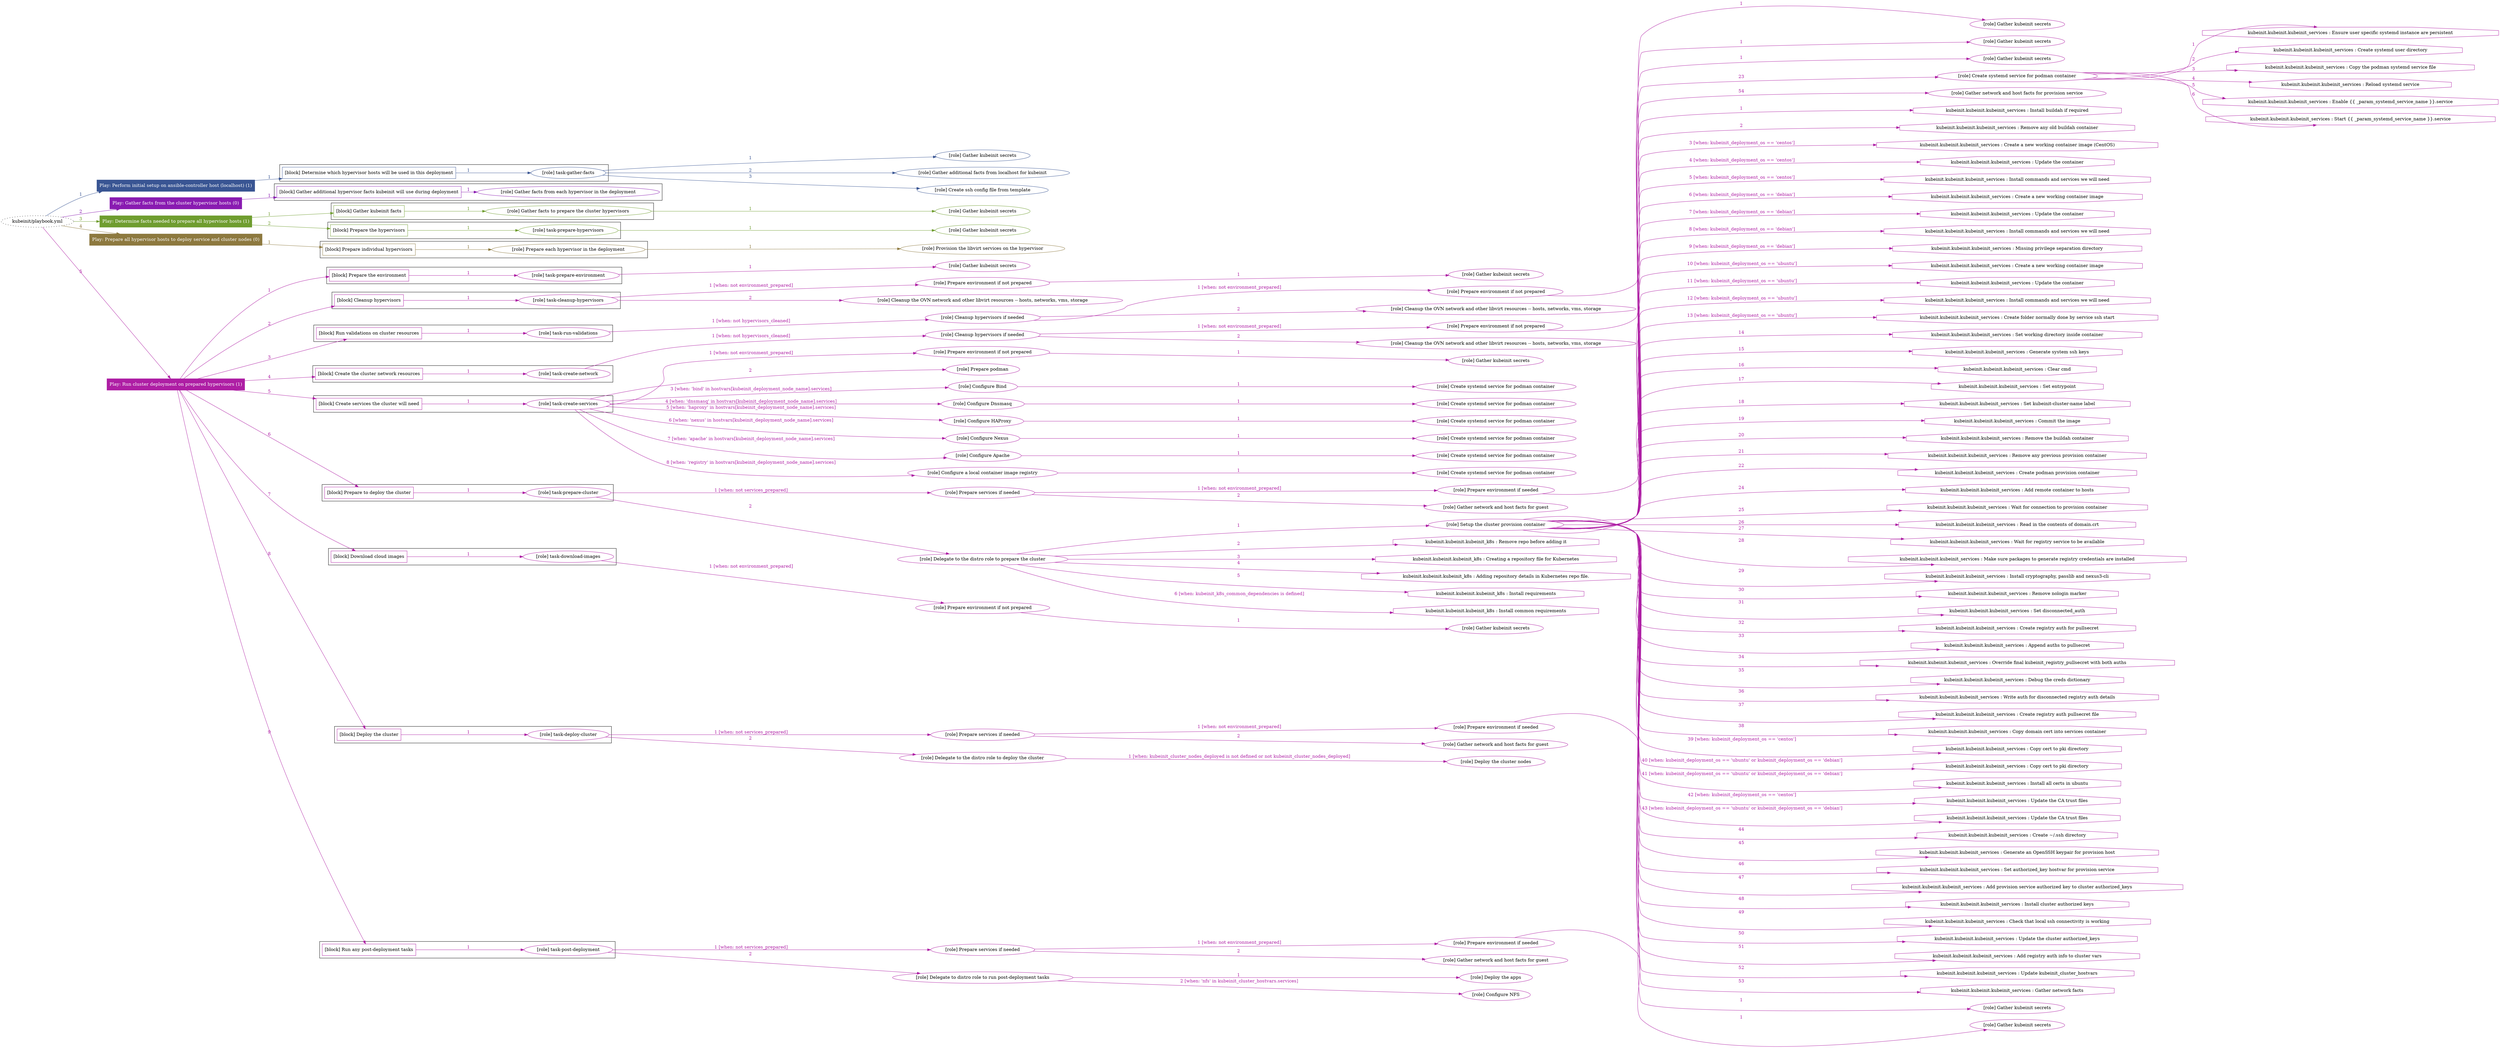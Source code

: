 digraph {
	graph [concentrate=true ordering=in rankdir=LR ratio=fill]
	edge [esep=5 sep=10]
	"kubeinit/playbook.yml" [URL="/home/runner/work/kubeinit/kubeinit/kubeinit/playbook.yml" id=playbook_dfd3b3b0 style=dotted]
	play_c5eba7cb [label="Play: Perform initial setup on ansible-controller host (localhost) (1)" URL="/home/runner/work/kubeinit/kubeinit/kubeinit/playbook.yml" color="#395593" fontcolor="#ffffff" id=play_c5eba7cb shape=box style=filled tooltip=localhost]
	"kubeinit/playbook.yml" -> play_c5eba7cb [label="1 " color="#395593" fontcolor="#395593" id=edge_c747b804 labeltooltip="1 " tooltip="1 "]
	subgraph "Gather kubeinit secrets" {
		role_55dfe1c2 [label="[role] Gather kubeinit secrets" URL="/home/runner/.ansible/collections/ansible_collections/kubeinit/kubeinit/roles/kubeinit_prepare/tasks/build_hypervisors_group.yml" color="#395593" id=role_55dfe1c2 tooltip="Gather kubeinit secrets"]
	}
	subgraph "Gather additional facts from localhost for kubeinit" {
		role_09820c05 [label="[role] Gather additional facts from localhost for kubeinit" URL="/home/runner/.ansible/collections/ansible_collections/kubeinit/kubeinit/roles/kubeinit_prepare/tasks/build_hypervisors_group.yml" color="#395593" id=role_09820c05 tooltip="Gather additional facts from localhost for kubeinit"]
	}
	subgraph "Create ssh config file from template" {
		role_78227e16 [label="[role] Create ssh config file from template" URL="/home/runner/.ansible/collections/ansible_collections/kubeinit/kubeinit/roles/kubeinit_prepare/tasks/build_hypervisors_group.yml" color="#395593" id=role_78227e16 tooltip="Create ssh config file from template"]
	}
	subgraph "task-gather-facts" {
		role_ab43c509 [label="[role] task-gather-facts" URL="/home/runner/work/kubeinit/kubeinit/kubeinit/playbook.yml" color="#395593" id=role_ab43c509 tooltip="task-gather-facts"]
		role_ab43c509 -> role_55dfe1c2 [label="1 " color="#395593" fontcolor="#395593" id=edge_2796554d labeltooltip="1 " tooltip="1 "]
		role_ab43c509 -> role_09820c05 [label="2 " color="#395593" fontcolor="#395593" id=edge_0ab9d446 labeltooltip="2 " tooltip="2 "]
		role_ab43c509 -> role_78227e16 [label="3 " color="#395593" fontcolor="#395593" id=edge_fe928155 labeltooltip="3 " tooltip="3 "]
	}
	subgraph "Play: Perform initial setup on ansible-controller host (localhost) (1)" {
		play_c5eba7cb -> block_668082fe [label=1 color="#395593" fontcolor="#395593" id=edge_64f29c2f labeltooltip=1 tooltip=1]
		subgraph cluster_block_668082fe {
			block_668082fe [label="[block] Determine which hypervisor hosts will be used in this deployment" URL="/home/runner/work/kubeinit/kubeinit/kubeinit/playbook.yml" color="#395593" id=block_668082fe labeltooltip="Determine which hypervisor hosts will be used in this deployment" shape=box tooltip="Determine which hypervisor hosts will be used in this deployment"]
			block_668082fe -> role_ab43c509 [label="1 " color="#395593" fontcolor="#395593" id=edge_a1a96e8c labeltooltip="1 " tooltip="1 "]
		}
	}
	play_47779aa5 [label="Play: Gather facts from the cluster hypervisor hosts (0)" URL="/home/runner/work/kubeinit/kubeinit/kubeinit/playbook.yml" color="#891bb1" fontcolor="#ffffff" id=play_47779aa5 shape=box style=filled tooltip="Play: Gather facts from the cluster hypervisor hosts (0)"]
	"kubeinit/playbook.yml" -> play_47779aa5 [label="2 " color="#891bb1" fontcolor="#891bb1" id=edge_cf7e9776 labeltooltip="2 " tooltip="2 "]
	subgraph "Gather facts from each hypervisor in the deployment" {
		role_bb22c3a1 [label="[role] Gather facts from each hypervisor in the deployment" URL="/home/runner/work/kubeinit/kubeinit/kubeinit/playbook.yml" color="#891bb1" id=role_bb22c3a1 tooltip="Gather facts from each hypervisor in the deployment"]
	}
	subgraph "Play: Gather facts from the cluster hypervisor hosts (0)" {
		play_47779aa5 -> block_3f233f76 [label=1 color="#891bb1" fontcolor="#891bb1" id=edge_e2090f63 labeltooltip=1 tooltip=1]
		subgraph cluster_block_3f233f76 {
			block_3f233f76 [label="[block] Gather additional hypervisor facts kubeinit will use during deployment" URL="/home/runner/work/kubeinit/kubeinit/kubeinit/playbook.yml" color="#891bb1" id=block_3f233f76 labeltooltip="Gather additional hypervisor facts kubeinit will use during deployment" shape=box tooltip="Gather additional hypervisor facts kubeinit will use during deployment"]
			block_3f233f76 -> role_bb22c3a1 [label="1 " color="#891bb1" fontcolor="#891bb1" id=edge_f12a33b3 labeltooltip="1 " tooltip="1 "]
		}
	}
	play_3228aba9 [label="Play: Determine facts needed to prepare all hypervisor hosts (1)" URL="/home/runner/work/kubeinit/kubeinit/kubeinit/playbook.yml" color="#6f9d2f" fontcolor="#ffffff" id=play_3228aba9 shape=box style=filled tooltip=localhost]
	"kubeinit/playbook.yml" -> play_3228aba9 [label="3 " color="#6f9d2f" fontcolor="#6f9d2f" id=edge_e49235b0 labeltooltip="3 " tooltip="3 "]
	subgraph "Gather kubeinit secrets" {
		role_3a70a3e5 [label="[role] Gather kubeinit secrets" URL="/home/runner/.ansible/collections/ansible_collections/kubeinit/kubeinit/roles/kubeinit_prepare/tasks/gather_kubeinit_facts.yml" color="#6f9d2f" id=role_3a70a3e5 tooltip="Gather kubeinit secrets"]
	}
	subgraph "Gather facts to prepare the cluster hypervisors" {
		role_2edab49d [label="[role] Gather facts to prepare the cluster hypervisors" URL="/home/runner/work/kubeinit/kubeinit/kubeinit/playbook.yml" color="#6f9d2f" id=role_2edab49d tooltip="Gather facts to prepare the cluster hypervisors"]
		role_2edab49d -> role_3a70a3e5 [label="1 " color="#6f9d2f" fontcolor="#6f9d2f" id=edge_c8c250be labeltooltip="1 " tooltip="1 "]
	}
	subgraph "Gather kubeinit secrets" {
		role_ddefa1a6 [label="[role] Gather kubeinit secrets" URL="/home/runner/.ansible/collections/ansible_collections/kubeinit/kubeinit/roles/kubeinit_prepare/tasks/gather_kubeinit_facts.yml" color="#6f9d2f" id=role_ddefa1a6 tooltip="Gather kubeinit secrets"]
	}
	subgraph "task-prepare-hypervisors" {
		role_6e589f48 [label="[role] task-prepare-hypervisors" URL="/home/runner/work/kubeinit/kubeinit/kubeinit/playbook.yml" color="#6f9d2f" id=role_6e589f48 tooltip="task-prepare-hypervisors"]
		role_6e589f48 -> role_ddefa1a6 [label="1 " color="#6f9d2f" fontcolor="#6f9d2f" id=edge_59fae376 labeltooltip="1 " tooltip="1 "]
	}
	subgraph "Play: Determine facts needed to prepare all hypervisor hosts (1)" {
		play_3228aba9 -> block_57c977ed [label=1 color="#6f9d2f" fontcolor="#6f9d2f" id=edge_0838bba7 labeltooltip=1 tooltip=1]
		subgraph cluster_block_57c977ed {
			block_57c977ed [label="[block] Gather kubeinit facts" URL="/home/runner/work/kubeinit/kubeinit/kubeinit/playbook.yml" color="#6f9d2f" id=block_57c977ed labeltooltip="Gather kubeinit facts" shape=box tooltip="Gather kubeinit facts"]
			block_57c977ed -> role_2edab49d [label="1 " color="#6f9d2f" fontcolor="#6f9d2f" id=edge_674e7a45 labeltooltip="1 " tooltip="1 "]
		}
		play_3228aba9 -> block_e974ee2c [label=2 color="#6f9d2f" fontcolor="#6f9d2f" id=edge_f0b4bbb1 labeltooltip=2 tooltip=2]
		subgraph cluster_block_e974ee2c {
			block_e974ee2c [label="[block] Prepare the hypervisors" URL="/home/runner/work/kubeinit/kubeinit/kubeinit/playbook.yml" color="#6f9d2f" id=block_e974ee2c labeltooltip="Prepare the hypervisors" shape=box tooltip="Prepare the hypervisors"]
			block_e974ee2c -> role_6e589f48 [label="1 " color="#6f9d2f" fontcolor="#6f9d2f" id=edge_b7db94e1 labeltooltip="1 " tooltip="1 "]
		}
	}
	play_2692067d [label="Play: Prepare all hypervisor hosts to deploy service and cluster nodes (0)" URL="/home/runner/work/kubeinit/kubeinit/kubeinit/playbook.yml" color="#8d793f" fontcolor="#ffffff" id=play_2692067d shape=box style=filled tooltip="Play: Prepare all hypervisor hosts to deploy service and cluster nodes (0)"]
	"kubeinit/playbook.yml" -> play_2692067d [label="4 " color="#8d793f" fontcolor="#8d793f" id=edge_cae3fcd6 labeltooltip="4 " tooltip="4 "]
	subgraph "Provision the libvirt services on the hypervisor" {
		role_62a60033 [label="[role] Provision the libvirt services on the hypervisor" URL="/home/runner/.ansible/collections/ansible_collections/kubeinit/kubeinit/roles/kubeinit_prepare/tasks/prepare_hypervisor.yml" color="#8d793f" id=role_62a60033 tooltip="Provision the libvirt services on the hypervisor"]
	}
	subgraph "Prepare each hypervisor in the deployment" {
		role_36938d0b [label="[role] Prepare each hypervisor in the deployment" URL="/home/runner/work/kubeinit/kubeinit/kubeinit/playbook.yml" color="#8d793f" id=role_36938d0b tooltip="Prepare each hypervisor in the deployment"]
		role_36938d0b -> role_62a60033 [label="1 " color="#8d793f" fontcolor="#8d793f" id=edge_35207698 labeltooltip="1 " tooltip="1 "]
	}
	subgraph "Play: Prepare all hypervisor hosts to deploy service and cluster nodes (0)" {
		play_2692067d -> block_b4fbf887 [label=1 color="#8d793f" fontcolor="#8d793f" id=edge_8227157a labeltooltip=1 tooltip=1]
		subgraph cluster_block_b4fbf887 {
			block_b4fbf887 [label="[block] Prepare individual hypervisors" URL="/home/runner/work/kubeinit/kubeinit/kubeinit/playbook.yml" color="#8d793f" id=block_b4fbf887 labeltooltip="Prepare individual hypervisors" shape=box tooltip="Prepare individual hypervisors"]
			block_b4fbf887 -> role_36938d0b [label="1 " color="#8d793f" fontcolor="#8d793f" id=edge_7bec0090 labeltooltip="1 " tooltip="1 "]
		}
	}
	play_aaec4af9 [label="Play: Run cluster deployment on prepared hypervisors (1)" URL="/home/runner/work/kubeinit/kubeinit/kubeinit/playbook.yml" color="#ae1ea4" fontcolor="#ffffff" id=play_aaec4af9 shape=box style=filled tooltip=localhost]
	"kubeinit/playbook.yml" -> play_aaec4af9 [label="5 " color="#ae1ea4" fontcolor="#ae1ea4" id=edge_30fc1b46 labeltooltip="5 " tooltip="5 "]
	subgraph "Gather kubeinit secrets" {
		role_7028e808 [label="[role] Gather kubeinit secrets" URL="/home/runner/.ansible/collections/ansible_collections/kubeinit/kubeinit/roles/kubeinit_prepare/tasks/gather_kubeinit_facts.yml" color="#ae1ea4" id=role_7028e808 tooltip="Gather kubeinit secrets"]
	}
	subgraph "task-prepare-environment" {
		role_8fde7100 [label="[role] task-prepare-environment" URL="/home/runner/work/kubeinit/kubeinit/kubeinit/playbook.yml" color="#ae1ea4" id=role_8fde7100 tooltip="task-prepare-environment"]
		role_8fde7100 -> role_7028e808 [label="1 " color="#ae1ea4" fontcolor="#ae1ea4" id=edge_2f08252e labeltooltip="1 " tooltip="1 "]
	}
	subgraph "Gather kubeinit secrets" {
		role_c083d85d [label="[role] Gather kubeinit secrets" URL="/home/runner/.ansible/collections/ansible_collections/kubeinit/kubeinit/roles/kubeinit_prepare/tasks/gather_kubeinit_facts.yml" color="#ae1ea4" id=role_c083d85d tooltip="Gather kubeinit secrets"]
	}
	subgraph "Prepare environment if not prepared" {
		role_30dc9501 [label="[role] Prepare environment if not prepared" URL="/home/runner/.ansible/collections/ansible_collections/kubeinit/kubeinit/roles/kubeinit_prepare/tasks/cleanup_hypervisors.yml" color="#ae1ea4" id=role_30dc9501 tooltip="Prepare environment if not prepared"]
		role_30dc9501 -> role_c083d85d [label="1 " color="#ae1ea4" fontcolor="#ae1ea4" id=edge_4ed2c3f8 labeltooltip="1 " tooltip="1 "]
	}
	subgraph "Cleanup the OVN network and other libvirt resources -- hosts, networks, vms, storage" {
		role_8bdcda72 [label="[role] Cleanup the OVN network and other libvirt resources -- hosts, networks, vms, storage" URL="/home/runner/.ansible/collections/ansible_collections/kubeinit/kubeinit/roles/kubeinit_prepare/tasks/cleanup_hypervisors.yml" color="#ae1ea4" id=role_8bdcda72 tooltip="Cleanup the OVN network and other libvirt resources -- hosts, networks, vms, storage"]
	}
	subgraph "task-cleanup-hypervisors" {
		role_68c25390 [label="[role] task-cleanup-hypervisors" URL="/home/runner/work/kubeinit/kubeinit/kubeinit/playbook.yml" color="#ae1ea4" id=role_68c25390 tooltip="task-cleanup-hypervisors"]
		role_68c25390 -> role_30dc9501 [label="1 [when: not environment_prepared]" color="#ae1ea4" fontcolor="#ae1ea4" id=edge_b3aa4031 labeltooltip="1 [when: not environment_prepared]" tooltip="1 [when: not environment_prepared]"]
		role_68c25390 -> role_8bdcda72 [label="2 " color="#ae1ea4" fontcolor="#ae1ea4" id=edge_978e6001 labeltooltip="2 " tooltip="2 "]
	}
	subgraph "Gather kubeinit secrets" {
		role_37109bac [label="[role] Gather kubeinit secrets" URL="/home/runner/.ansible/collections/ansible_collections/kubeinit/kubeinit/roles/kubeinit_prepare/tasks/gather_kubeinit_facts.yml" color="#ae1ea4" id=role_37109bac tooltip="Gather kubeinit secrets"]
	}
	subgraph "Prepare environment if not prepared" {
		role_b9802407 [label="[role] Prepare environment if not prepared" URL="/home/runner/.ansible/collections/ansible_collections/kubeinit/kubeinit/roles/kubeinit_prepare/tasks/cleanup_hypervisors.yml" color="#ae1ea4" id=role_b9802407 tooltip="Prepare environment if not prepared"]
		role_b9802407 -> role_37109bac [label="1 " color="#ae1ea4" fontcolor="#ae1ea4" id=edge_0885bd82 labeltooltip="1 " tooltip="1 "]
	}
	subgraph "Cleanup the OVN network and other libvirt resources -- hosts, networks, vms, storage" {
		role_23769407 [label="[role] Cleanup the OVN network and other libvirt resources -- hosts, networks, vms, storage" URL="/home/runner/.ansible/collections/ansible_collections/kubeinit/kubeinit/roles/kubeinit_prepare/tasks/cleanup_hypervisors.yml" color="#ae1ea4" id=role_23769407 tooltip="Cleanup the OVN network and other libvirt resources -- hosts, networks, vms, storage"]
	}
	subgraph "Cleanup hypervisors if needed" {
		role_518123a4 [label="[role] Cleanup hypervisors if needed" URL="/home/runner/.ansible/collections/ansible_collections/kubeinit/kubeinit/roles/kubeinit_validations/tasks/main.yml" color="#ae1ea4" id=role_518123a4 tooltip="Cleanup hypervisors if needed"]
		role_518123a4 -> role_b9802407 [label="1 [when: not environment_prepared]" color="#ae1ea4" fontcolor="#ae1ea4" id=edge_85644a0d labeltooltip="1 [when: not environment_prepared]" tooltip="1 [when: not environment_prepared]"]
		role_518123a4 -> role_23769407 [label="2 " color="#ae1ea4" fontcolor="#ae1ea4" id=edge_c9769023 labeltooltip="2 " tooltip="2 "]
	}
	subgraph "task-run-validations" {
		role_b3f420be [label="[role] task-run-validations" URL="/home/runner/work/kubeinit/kubeinit/kubeinit/playbook.yml" color="#ae1ea4" id=role_b3f420be tooltip="task-run-validations"]
		role_b3f420be -> role_518123a4 [label="1 [when: not hypervisors_cleaned]" color="#ae1ea4" fontcolor="#ae1ea4" id=edge_2bd2a9ab labeltooltip="1 [when: not hypervisors_cleaned]" tooltip="1 [when: not hypervisors_cleaned]"]
	}
	subgraph "Gather kubeinit secrets" {
		role_5bf44e0a [label="[role] Gather kubeinit secrets" URL="/home/runner/.ansible/collections/ansible_collections/kubeinit/kubeinit/roles/kubeinit_prepare/tasks/gather_kubeinit_facts.yml" color="#ae1ea4" id=role_5bf44e0a tooltip="Gather kubeinit secrets"]
	}
	subgraph "Prepare environment if not prepared" {
		role_8a9b80a4 [label="[role] Prepare environment if not prepared" URL="/home/runner/.ansible/collections/ansible_collections/kubeinit/kubeinit/roles/kubeinit_prepare/tasks/cleanup_hypervisors.yml" color="#ae1ea4" id=role_8a9b80a4 tooltip="Prepare environment if not prepared"]
		role_8a9b80a4 -> role_5bf44e0a [label="1 " color="#ae1ea4" fontcolor="#ae1ea4" id=edge_4b82f386 labeltooltip="1 " tooltip="1 "]
	}
	subgraph "Cleanup the OVN network and other libvirt resources -- hosts, networks, vms, storage" {
		role_d9d6dd36 [label="[role] Cleanup the OVN network and other libvirt resources -- hosts, networks, vms, storage" URL="/home/runner/.ansible/collections/ansible_collections/kubeinit/kubeinit/roles/kubeinit_prepare/tasks/cleanup_hypervisors.yml" color="#ae1ea4" id=role_d9d6dd36 tooltip="Cleanup the OVN network and other libvirt resources -- hosts, networks, vms, storage"]
	}
	subgraph "Cleanup hypervisors if needed" {
		role_8c9ce21a [label="[role] Cleanup hypervisors if needed" URL="/home/runner/.ansible/collections/ansible_collections/kubeinit/kubeinit/roles/kubeinit_libvirt/tasks/create_network.yml" color="#ae1ea4" id=role_8c9ce21a tooltip="Cleanup hypervisors if needed"]
		role_8c9ce21a -> role_8a9b80a4 [label="1 [when: not environment_prepared]" color="#ae1ea4" fontcolor="#ae1ea4" id=edge_aef59d0b labeltooltip="1 [when: not environment_prepared]" tooltip="1 [when: not environment_prepared]"]
		role_8c9ce21a -> role_d9d6dd36 [label="2 " color="#ae1ea4" fontcolor="#ae1ea4" id=edge_31133243 labeltooltip="2 " tooltip="2 "]
	}
	subgraph "task-create-network" {
		role_8984d891 [label="[role] task-create-network" URL="/home/runner/work/kubeinit/kubeinit/kubeinit/playbook.yml" color="#ae1ea4" id=role_8984d891 tooltip="task-create-network"]
		role_8984d891 -> role_8c9ce21a [label="1 [when: not hypervisors_cleaned]" color="#ae1ea4" fontcolor="#ae1ea4" id=edge_571b10d9 labeltooltip="1 [when: not hypervisors_cleaned]" tooltip="1 [when: not hypervisors_cleaned]"]
	}
	subgraph "Gather kubeinit secrets" {
		role_8669e7a9 [label="[role] Gather kubeinit secrets" URL="/home/runner/.ansible/collections/ansible_collections/kubeinit/kubeinit/roles/kubeinit_prepare/tasks/gather_kubeinit_facts.yml" color="#ae1ea4" id=role_8669e7a9 tooltip="Gather kubeinit secrets"]
	}
	subgraph "Prepare environment if not prepared" {
		role_1a983b2e [label="[role] Prepare environment if not prepared" URL="/home/runner/.ansible/collections/ansible_collections/kubeinit/kubeinit/roles/kubeinit_services/tasks/main.yml" color="#ae1ea4" id=role_1a983b2e tooltip="Prepare environment if not prepared"]
		role_1a983b2e -> role_8669e7a9 [label="1 " color="#ae1ea4" fontcolor="#ae1ea4" id=edge_69783f97 labeltooltip="1 " tooltip="1 "]
	}
	subgraph "Prepare podman" {
		role_419d0157 [label="[role] Prepare podman" URL="/home/runner/.ansible/collections/ansible_collections/kubeinit/kubeinit/roles/kubeinit_services/tasks/00_create_service_pod.yml" color="#ae1ea4" id=role_419d0157 tooltip="Prepare podman"]
	}
	subgraph "Create systemd service for podman container" {
		role_343343ce [label="[role] Create systemd service for podman container" URL="/home/runner/.ansible/collections/ansible_collections/kubeinit/kubeinit/roles/kubeinit_bind/tasks/main.yml" color="#ae1ea4" id=role_343343ce tooltip="Create systemd service for podman container"]
	}
	subgraph "Configure Bind" {
		role_bfe220b5 [label="[role] Configure Bind" URL="/home/runner/.ansible/collections/ansible_collections/kubeinit/kubeinit/roles/kubeinit_services/tasks/start_services_containers.yml" color="#ae1ea4" id=role_bfe220b5 tooltip="Configure Bind"]
		role_bfe220b5 -> role_343343ce [label="1 " color="#ae1ea4" fontcolor="#ae1ea4" id=edge_58fa7850 labeltooltip="1 " tooltip="1 "]
	}
	subgraph "Create systemd service for podman container" {
		role_d17fb512 [label="[role] Create systemd service for podman container" URL="/home/runner/.ansible/collections/ansible_collections/kubeinit/kubeinit/roles/kubeinit_dnsmasq/tasks/main.yml" color="#ae1ea4" id=role_d17fb512 tooltip="Create systemd service for podman container"]
	}
	subgraph "Configure Dnsmasq" {
		role_a9d166a2 [label="[role] Configure Dnsmasq" URL="/home/runner/.ansible/collections/ansible_collections/kubeinit/kubeinit/roles/kubeinit_services/tasks/start_services_containers.yml" color="#ae1ea4" id=role_a9d166a2 tooltip="Configure Dnsmasq"]
		role_a9d166a2 -> role_d17fb512 [label="1 " color="#ae1ea4" fontcolor="#ae1ea4" id=edge_fa4e182e labeltooltip="1 " tooltip="1 "]
	}
	subgraph "Create systemd service for podman container" {
		role_0fb24175 [label="[role] Create systemd service for podman container" URL="/home/runner/.ansible/collections/ansible_collections/kubeinit/kubeinit/roles/kubeinit_haproxy/tasks/main.yml" color="#ae1ea4" id=role_0fb24175 tooltip="Create systemd service for podman container"]
	}
	subgraph "Configure HAProxy" {
		role_e173c9e2 [label="[role] Configure HAProxy" URL="/home/runner/.ansible/collections/ansible_collections/kubeinit/kubeinit/roles/kubeinit_services/tasks/start_services_containers.yml" color="#ae1ea4" id=role_e173c9e2 tooltip="Configure HAProxy"]
		role_e173c9e2 -> role_0fb24175 [label="1 " color="#ae1ea4" fontcolor="#ae1ea4" id=edge_3767ae2e labeltooltip="1 " tooltip="1 "]
	}
	subgraph "Create systemd service for podman container" {
		role_e50d4634 [label="[role] Create systemd service for podman container" URL="/home/runner/.ansible/collections/ansible_collections/kubeinit/kubeinit/roles/kubeinit_nexus/tasks/main.yml" color="#ae1ea4" id=role_e50d4634 tooltip="Create systemd service for podman container"]
	}
	subgraph "Configure Nexus" {
		role_2a8bf90b [label="[role] Configure Nexus" URL="/home/runner/.ansible/collections/ansible_collections/kubeinit/kubeinit/roles/kubeinit_services/tasks/start_services_containers.yml" color="#ae1ea4" id=role_2a8bf90b tooltip="Configure Nexus"]
		role_2a8bf90b -> role_e50d4634 [label="1 " color="#ae1ea4" fontcolor="#ae1ea4" id=edge_ad0d12f8 labeltooltip="1 " tooltip="1 "]
	}
	subgraph "Create systemd service for podman container" {
		role_18dc07f1 [label="[role] Create systemd service for podman container" URL="/home/runner/.ansible/collections/ansible_collections/kubeinit/kubeinit/roles/kubeinit_apache/tasks/main.yml" color="#ae1ea4" id=role_18dc07f1 tooltip="Create systemd service for podman container"]
	}
	subgraph "Configure Apache" {
		role_19bed8d5 [label="[role] Configure Apache" URL="/home/runner/.ansible/collections/ansible_collections/kubeinit/kubeinit/roles/kubeinit_services/tasks/start_services_containers.yml" color="#ae1ea4" id=role_19bed8d5 tooltip="Configure Apache"]
		role_19bed8d5 -> role_18dc07f1 [label="1 " color="#ae1ea4" fontcolor="#ae1ea4" id=edge_80d03402 labeltooltip="1 " tooltip="1 "]
	}
	subgraph "Create systemd service for podman container" {
		role_3f0b00c9 [label="[role] Create systemd service for podman container" URL="/home/runner/.ansible/collections/ansible_collections/kubeinit/kubeinit/roles/kubeinit_registry/tasks/main.yml" color="#ae1ea4" id=role_3f0b00c9 tooltip="Create systemd service for podman container"]
	}
	subgraph "Configure a local container image registry" {
		role_b69db337 [label="[role] Configure a local container image registry" URL="/home/runner/.ansible/collections/ansible_collections/kubeinit/kubeinit/roles/kubeinit_services/tasks/start_services_containers.yml" color="#ae1ea4" id=role_b69db337 tooltip="Configure a local container image registry"]
		role_b69db337 -> role_3f0b00c9 [label="1 " color="#ae1ea4" fontcolor="#ae1ea4" id=edge_dc243d71 labeltooltip="1 " tooltip="1 "]
	}
	subgraph "task-create-services" {
		role_888c1a59 [label="[role] task-create-services" URL="/home/runner/work/kubeinit/kubeinit/kubeinit/playbook.yml" color="#ae1ea4" id=role_888c1a59 tooltip="task-create-services"]
		role_888c1a59 -> role_1a983b2e [label="1 [when: not environment_prepared]" color="#ae1ea4" fontcolor="#ae1ea4" id=edge_4f946dbb labeltooltip="1 [when: not environment_prepared]" tooltip="1 [when: not environment_prepared]"]
		role_888c1a59 -> role_419d0157 [label="2 " color="#ae1ea4" fontcolor="#ae1ea4" id=edge_d0b28b52 labeltooltip="2 " tooltip="2 "]
		role_888c1a59 -> role_bfe220b5 [label="3 [when: 'bind' in hostvars[kubeinit_deployment_node_name].services]" color="#ae1ea4" fontcolor="#ae1ea4" id=edge_47cc0b75 labeltooltip="3 [when: 'bind' in hostvars[kubeinit_deployment_node_name].services]" tooltip="3 [when: 'bind' in hostvars[kubeinit_deployment_node_name].services]"]
		role_888c1a59 -> role_a9d166a2 [label="4 [when: 'dnsmasq' in hostvars[kubeinit_deployment_node_name].services]" color="#ae1ea4" fontcolor="#ae1ea4" id=edge_ad582b09 labeltooltip="4 [when: 'dnsmasq' in hostvars[kubeinit_deployment_node_name].services]" tooltip="4 [when: 'dnsmasq' in hostvars[kubeinit_deployment_node_name].services]"]
		role_888c1a59 -> role_e173c9e2 [label="5 [when: 'haproxy' in hostvars[kubeinit_deployment_node_name].services]" color="#ae1ea4" fontcolor="#ae1ea4" id=edge_026088e6 labeltooltip="5 [when: 'haproxy' in hostvars[kubeinit_deployment_node_name].services]" tooltip="5 [when: 'haproxy' in hostvars[kubeinit_deployment_node_name].services]"]
		role_888c1a59 -> role_2a8bf90b [label="6 [when: 'nexus' in hostvars[kubeinit_deployment_node_name].services]" color="#ae1ea4" fontcolor="#ae1ea4" id=edge_7a4059f0 labeltooltip="6 [when: 'nexus' in hostvars[kubeinit_deployment_node_name].services]" tooltip="6 [when: 'nexus' in hostvars[kubeinit_deployment_node_name].services]"]
		role_888c1a59 -> role_19bed8d5 [label="7 [when: 'apache' in hostvars[kubeinit_deployment_node_name].services]" color="#ae1ea4" fontcolor="#ae1ea4" id=edge_7db94bc8 labeltooltip="7 [when: 'apache' in hostvars[kubeinit_deployment_node_name].services]" tooltip="7 [when: 'apache' in hostvars[kubeinit_deployment_node_name].services]"]
		role_888c1a59 -> role_b69db337 [label="8 [when: 'registry' in hostvars[kubeinit_deployment_node_name].services]" color="#ae1ea4" fontcolor="#ae1ea4" id=edge_8f0e96eb labeltooltip="8 [when: 'registry' in hostvars[kubeinit_deployment_node_name].services]" tooltip="8 [when: 'registry' in hostvars[kubeinit_deployment_node_name].services]"]
	}
	subgraph "Gather kubeinit secrets" {
		role_9f7b4379 [label="[role] Gather kubeinit secrets" URL="/home/runner/.ansible/collections/ansible_collections/kubeinit/kubeinit/roles/kubeinit_prepare/tasks/gather_kubeinit_facts.yml" color="#ae1ea4" id=role_9f7b4379 tooltip="Gather kubeinit secrets"]
	}
	subgraph "Prepare environment if needed" {
		role_b5796151 [label="[role] Prepare environment if needed" URL="/home/runner/.ansible/collections/ansible_collections/kubeinit/kubeinit/roles/kubeinit_services/tasks/prepare_services.yml" color="#ae1ea4" id=role_b5796151 tooltip="Prepare environment if needed"]
		role_b5796151 -> role_9f7b4379 [label="1 " color="#ae1ea4" fontcolor="#ae1ea4" id=edge_ac6acd0e labeltooltip="1 " tooltip="1 "]
	}
	subgraph "Gather network and host facts for guest" {
		role_2e76b2fc [label="[role] Gather network and host facts for guest" URL="/home/runner/.ansible/collections/ansible_collections/kubeinit/kubeinit/roles/kubeinit_services/tasks/prepare_services.yml" color="#ae1ea4" id=role_2e76b2fc tooltip="Gather network and host facts for guest"]
	}
	subgraph "Prepare services if needed" {
		role_1d0732eb [label="[role] Prepare services if needed" URL="/home/runner/.ansible/collections/ansible_collections/kubeinit/kubeinit/roles/kubeinit_prepare/tasks/prepare_cluster.yml" color="#ae1ea4" id=role_1d0732eb tooltip="Prepare services if needed"]
		role_1d0732eb -> role_b5796151 [label="1 [when: not environment_prepared]" color="#ae1ea4" fontcolor="#ae1ea4" id=edge_8407bb88 labeltooltip="1 [when: not environment_prepared]" tooltip="1 [when: not environment_prepared]"]
		role_1d0732eb -> role_2e76b2fc [label="2 " color="#ae1ea4" fontcolor="#ae1ea4" id=edge_fcf2fa31 labeltooltip="2 " tooltip="2 "]
	}
	subgraph "Create systemd service for podman container" {
		role_9b56cf2e [label="[role] Create systemd service for podman container" URL="/home/runner/.ansible/collections/ansible_collections/kubeinit/kubeinit/roles/kubeinit_services/tasks/create_provision_container.yml" color="#ae1ea4" id=role_9b56cf2e tooltip="Create systemd service for podman container"]
		task_5845b643 [label="kubeinit.kubeinit.kubeinit_services : Ensure user specific systemd instance are persistent" URL="/home/runner/.ansible/collections/ansible_collections/kubeinit/kubeinit/roles/kubeinit_services/tasks/create_managed_service.yml" color="#ae1ea4" id=task_5845b643 shape=octagon tooltip="kubeinit.kubeinit.kubeinit_services : Ensure user specific systemd instance are persistent"]
		role_9b56cf2e -> task_5845b643 [label="1 " color="#ae1ea4" fontcolor="#ae1ea4" id=edge_6dea44af labeltooltip="1 " tooltip="1 "]
		task_552a5422 [label="kubeinit.kubeinit.kubeinit_services : Create systemd user directory" URL="/home/runner/.ansible/collections/ansible_collections/kubeinit/kubeinit/roles/kubeinit_services/tasks/create_managed_service.yml" color="#ae1ea4" id=task_552a5422 shape=octagon tooltip="kubeinit.kubeinit.kubeinit_services : Create systemd user directory"]
		role_9b56cf2e -> task_552a5422 [label="2 " color="#ae1ea4" fontcolor="#ae1ea4" id=edge_663a7614 labeltooltip="2 " tooltip="2 "]
		task_9da09b39 [label="kubeinit.kubeinit.kubeinit_services : Copy the podman systemd service file" URL="/home/runner/.ansible/collections/ansible_collections/kubeinit/kubeinit/roles/kubeinit_services/tasks/create_managed_service.yml" color="#ae1ea4" id=task_9da09b39 shape=octagon tooltip="kubeinit.kubeinit.kubeinit_services : Copy the podman systemd service file"]
		role_9b56cf2e -> task_9da09b39 [label="3 " color="#ae1ea4" fontcolor="#ae1ea4" id=edge_235d9100 labeltooltip="3 " tooltip="3 "]
		task_4668ce07 [label="kubeinit.kubeinit.kubeinit_services : Reload systemd service" URL="/home/runner/.ansible/collections/ansible_collections/kubeinit/kubeinit/roles/kubeinit_services/tasks/create_managed_service.yml" color="#ae1ea4" id=task_4668ce07 shape=octagon tooltip="kubeinit.kubeinit.kubeinit_services : Reload systemd service"]
		role_9b56cf2e -> task_4668ce07 [label="4 " color="#ae1ea4" fontcolor="#ae1ea4" id=edge_dd197dd6 labeltooltip="4 " tooltip="4 "]
		task_e2207ab5 [label="kubeinit.kubeinit.kubeinit_services : Enable {{ _param_systemd_service_name }}.service" URL="/home/runner/.ansible/collections/ansible_collections/kubeinit/kubeinit/roles/kubeinit_services/tasks/create_managed_service.yml" color="#ae1ea4" id=task_e2207ab5 shape=octagon tooltip="kubeinit.kubeinit.kubeinit_services : Enable {{ _param_systemd_service_name }}.service"]
		role_9b56cf2e -> task_e2207ab5 [label="5 " color="#ae1ea4" fontcolor="#ae1ea4" id=edge_6e79af03 labeltooltip="5 " tooltip="5 "]
		task_ff9973d3 [label="kubeinit.kubeinit.kubeinit_services : Start {{ _param_systemd_service_name }}.service" URL="/home/runner/.ansible/collections/ansible_collections/kubeinit/kubeinit/roles/kubeinit_services/tasks/create_managed_service.yml" color="#ae1ea4" id=task_ff9973d3 shape=octagon tooltip="kubeinit.kubeinit.kubeinit_services : Start {{ _param_systemd_service_name }}.service"]
		role_9b56cf2e -> task_ff9973d3 [label="6 " color="#ae1ea4" fontcolor="#ae1ea4" id=edge_a7b934f8 labeltooltip="6 " tooltip="6 "]
	}
	subgraph "Gather network and host facts for provision service" {
		role_0bfa36cf [label="[role] Gather network and host facts for provision service" URL="/home/runner/.ansible/collections/ansible_collections/kubeinit/kubeinit/roles/kubeinit_services/tasks/create_provision_container.yml" color="#ae1ea4" id=role_0bfa36cf tooltip="Gather network and host facts for provision service"]
	}
	subgraph "Setup the cluster provision container" {
		role_184d4a39 [label="[role] Setup the cluster provision container" URL="/home/runner/.ansible/collections/ansible_collections/kubeinit/kubeinit/roles/kubeinit_k8s/tasks/prepare_cluster.yml" color="#ae1ea4" id=role_184d4a39 tooltip="Setup the cluster provision container"]
		task_173fae56 [label="kubeinit.kubeinit.kubeinit_services : Install buildah if required" URL="/home/runner/.ansible/collections/ansible_collections/kubeinit/kubeinit/roles/kubeinit_services/tasks/create_provision_container.yml" color="#ae1ea4" id=task_173fae56 shape=octagon tooltip="kubeinit.kubeinit.kubeinit_services : Install buildah if required"]
		role_184d4a39 -> task_173fae56 [label="1 " color="#ae1ea4" fontcolor="#ae1ea4" id=edge_c8d0cca3 labeltooltip="1 " tooltip="1 "]
		task_dc853aae [label="kubeinit.kubeinit.kubeinit_services : Remove any old buildah container" URL="/home/runner/.ansible/collections/ansible_collections/kubeinit/kubeinit/roles/kubeinit_services/tasks/create_provision_container.yml" color="#ae1ea4" id=task_dc853aae shape=octagon tooltip="kubeinit.kubeinit.kubeinit_services : Remove any old buildah container"]
		role_184d4a39 -> task_dc853aae [label="2 " color="#ae1ea4" fontcolor="#ae1ea4" id=edge_385cbc1f labeltooltip="2 " tooltip="2 "]
		task_462d140b [label="kubeinit.kubeinit.kubeinit_services : Create a new working container image (CentOS)" URL="/home/runner/.ansible/collections/ansible_collections/kubeinit/kubeinit/roles/kubeinit_services/tasks/create_provision_container.yml" color="#ae1ea4" id=task_462d140b shape=octagon tooltip="kubeinit.kubeinit.kubeinit_services : Create a new working container image (CentOS)"]
		role_184d4a39 -> task_462d140b [label="3 [when: kubeinit_deployment_os == 'centos']" color="#ae1ea4" fontcolor="#ae1ea4" id=edge_d41128e3 labeltooltip="3 [when: kubeinit_deployment_os == 'centos']" tooltip="3 [when: kubeinit_deployment_os == 'centos']"]
		task_224e5088 [label="kubeinit.kubeinit.kubeinit_services : Update the container" URL="/home/runner/.ansible/collections/ansible_collections/kubeinit/kubeinit/roles/kubeinit_services/tasks/create_provision_container.yml" color="#ae1ea4" id=task_224e5088 shape=octagon tooltip="kubeinit.kubeinit.kubeinit_services : Update the container"]
		role_184d4a39 -> task_224e5088 [label="4 [when: kubeinit_deployment_os == 'centos']" color="#ae1ea4" fontcolor="#ae1ea4" id=edge_a13fe532 labeltooltip="4 [when: kubeinit_deployment_os == 'centos']" tooltip="4 [when: kubeinit_deployment_os == 'centos']"]
		task_5cc4670d [label="kubeinit.kubeinit.kubeinit_services : Install commands and services we will need" URL="/home/runner/.ansible/collections/ansible_collections/kubeinit/kubeinit/roles/kubeinit_services/tasks/create_provision_container.yml" color="#ae1ea4" id=task_5cc4670d shape=octagon tooltip="kubeinit.kubeinit.kubeinit_services : Install commands and services we will need"]
		role_184d4a39 -> task_5cc4670d [label="5 [when: kubeinit_deployment_os == 'centos']" color="#ae1ea4" fontcolor="#ae1ea4" id=edge_0d5c43db labeltooltip="5 [when: kubeinit_deployment_os == 'centos']" tooltip="5 [when: kubeinit_deployment_os == 'centos']"]
		task_288a3be7 [label="kubeinit.kubeinit.kubeinit_services : Create a new working container image" URL="/home/runner/.ansible/collections/ansible_collections/kubeinit/kubeinit/roles/kubeinit_services/tasks/create_provision_container.yml" color="#ae1ea4" id=task_288a3be7 shape=octagon tooltip="kubeinit.kubeinit.kubeinit_services : Create a new working container image"]
		role_184d4a39 -> task_288a3be7 [label="6 [when: kubeinit_deployment_os == 'debian']" color="#ae1ea4" fontcolor="#ae1ea4" id=edge_b4fc0fe9 labeltooltip="6 [when: kubeinit_deployment_os == 'debian']" tooltip="6 [when: kubeinit_deployment_os == 'debian']"]
		task_384ecd93 [label="kubeinit.kubeinit.kubeinit_services : Update the container" URL="/home/runner/.ansible/collections/ansible_collections/kubeinit/kubeinit/roles/kubeinit_services/tasks/create_provision_container.yml" color="#ae1ea4" id=task_384ecd93 shape=octagon tooltip="kubeinit.kubeinit.kubeinit_services : Update the container"]
		role_184d4a39 -> task_384ecd93 [label="7 [when: kubeinit_deployment_os == 'debian']" color="#ae1ea4" fontcolor="#ae1ea4" id=edge_85fc57bd labeltooltip="7 [when: kubeinit_deployment_os == 'debian']" tooltip="7 [when: kubeinit_deployment_os == 'debian']"]
		task_6774d990 [label="kubeinit.kubeinit.kubeinit_services : Install commands and services we will need" URL="/home/runner/.ansible/collections/ansible_collections/kubeinit/kubeinit/roles/kubeinit_services/tasks/create_provision_container.yml" color="#ae1ea4" id=task_6774d990 shape=octagon tooltip="kubeinit.kubeinit.kubeinit_services : Install commands and services we will need"]
		role_184d4a39 -> task_6774d990 [label="8 [when: kubeinit_deployment_os == 'debian']" color="#ae1ea4" fontcolor="#ae1ea4" id=edge_b509ae95 labeltooltip="8 [when: kubeinit_deployment_os == 'debian']" tooltip="8 [when: kubeinit_deployment_os == 'debian']"]
		task_51bc678f [label="kubeinit.kubeinit.kubeinit_services : Missing privilege separation directory" URL="/home/runner/.ansible/collections/ansible_collections/kubeinit/kubeinit/roles/kubeinit_services/tasks/create_provision_container.yml" color="#ae1ea4" id=task_51bc678f shape=octagon tooltip="kubeinit.kubeinit.kubeinit_services : Missing privilege separation directory"]
		role_184d4a39 -> task_51bc678f [label="9 [when: kubeinit_deployment_os == 'debian']" color="#ae1ea4" fontcolor="#ae1ea4" id=edge_dd05a8dd labeltooltip="9 [when: kubeinit_deployment_os == 'debian']" tooltip="9 [when: kubeinit_deployment_os == 'debian']"]
		task_1d93085a [label="kubeinit.kubeinit.kubeinit_services : Create a new working container image" URL="/home/runner/.ansible/collections/ansible_collections/kubeinit/kubeinit/roles/kubeinit_services/tasks/create_provision_container.yml" color="#ae1ea4" id=task_1d93085a shape=octagon tooltip="kubeinit.kubeinit.kubeinit_services : Create a new working container image"]
		role_184d4a39 -> task_1d93085a [label="10 [when: kubeinit_deployment_os == 'ubuntu']" color="#ae1ea4" fontcolor="#ae1ea4" id=edge_4b3daf99 labeltooltip="10 [when: kubeinit_deployment_os == 'ubuntu']" tooltip="10 [when: kubeinit_deployment_os == 'ubuntu']"]
		task_dff38271 [label="kubeinit.kubeinit.kubeinit_services : Update the container" URL="/home/runner/.ansible/collections/ansible_collections/kubeinit/kubeinit/roles/kubeinit_services/tasks/create_provision_container.yml" color="#ae1ea4" id=task_dff38271 shape=octagon tooltip="kubeinit.kubeinit.kubeinit_services : Update the container"]
		role_184d4a39 -> task_dff38271 [label="11 [when: kubeinit_deployment_os == 'ubuntu']" color="#ae1ea4" fontcolor="#ae1ea4" id=edge_bd336c31 labeltooltip="11 [when: kubeinit_deployment_os == 'ubuntu']" tooltip="11 [when: kubeinit_deployment_os == 'ubuntu']"]
		task_89177019 [label="kubeinit.kubeinit.kubeinit_services : Install commands and services we will need" URL="/home/runner/.ansible/collections/ansible_collections/kubeinit/kubeinit/roles/kubeinit_services/tasks/create_provision_container.yml" color="#ae1ea4" id=task_89177019 shape=octagon tooltip="kubeinit.kubeinit.kubeinit_services : Install commands and services we will need"]
		role_184d4a39 -> task_89177019 [label="12 [when: kubeinit_deployment_os == 'ubuntu']" color="#ae1ea4" fontcolor="#ae1ea4" id=edge_d158fc19 labeltooltip="12 [when: kubeinit_deployment_os == 'ubuntu']" tooltip="12 [when: kubeinit_deployment_os == 'ubuntu']"]
		task_d9d30f75 [label="kubeinit.kubeinit.kubeinit_services : Create folder normally done by service ssh start" URL="/home/runner/.ansible/collections/ansible_collections/kubeinit/kubeinit/roles/kubeinit_services/tasks/create_provision_container.yml" color="#ae1ea4" id=task_d9d30f75 shape=octagon tooltip="kubeinit.kubeinit.kubeinit_services : Create folder normally done by service ssh start"]
		role_184d4a39 -> task_d9d30f75 [label="13 [when: kubeinit_deployment_os == 'ubuntu']" color="#ae1ea4" fontcolor="#ae1ea4" id=edge_f299b0f1 labeltooltip="13 [when: kubeinit_deployment_os == 'ubuntu']" tooltip="13 [when: kubeinit_deployment_os == 'ubuntu']"]
		task_d099089f [label="kubeinit.kubeinit.kubeinit_services : Set working directory inside container" URL="/home/runner/.ansible/collections/ansible_collections/kubeinit/kubeinit/roles/kubeinit_services/tasks/create_provision_container.yml" color="#ae1ea4" id=task_d099089f shape=octagon tooltip="kubeinit.kubeinit.kubeinit_services : Set working directory inside container"]
		role_184d4a39 -> task_d099089f [label="14 " color="#ae1ea4" fontcolor="#ae1ea4" id=edge_c8ab8d24 labeltooltip="14 " tooltip="14 "]
		task_4b577e08 [label="kubeinit.kubeinit.kubeinit_services : Generate system ssh keys" URL="/home/runner/.ansible/collections/ansible_collections/kubeinit/kubeinit/roles/kubeinit_services/tasks/create_provision_container.yml" color="#ae1ea4" id=task_4b577e08 shape=octagon tooltip="kubeinit.kubeinit.kubeinit_services : Generate system ssh keys"]
		role_184d4a39 -> task_4b577e08 [label="15 " color="#ae1ea4" fontcolor="#ae1ea4" id=edge_2877605a labeltooltip="15 " tooltip="15 "]
		task_1d4f3447 [label="kubeinit.kubeinit.kubeinit_services : Clear cmd" URL="/home/runner/.ansible/collections/ansible_collections/kubeinit/kubeinit/roles/kubeinit_services/tasks/create_provision_container.yml" color="#ae1ea4" id=task_1d4f3447 shape=octagon tooltip="kubeinit.kubeinit.kubeinit_services : Clear cmd"]
		role_184d4a39 -> task_1d4f3447 [label="16 " color="#ae1ea4" fontcolor="#ae1ea4" id=edge_9751360b labeltooltip="16 " tooltip="16 "]
		task_6e6329f1 [label="kubeinit.kubeinit.kubeinit_services : Set entrypoint" URL="/home/runner/.ansible/collections/ansible_collections/kubeinit/kubeinit/roles/kubeinit_services/tasks/create_provision_container.yml" color="#ae1ea4" id=task_6e6329f1 shape=octagon tooltip="kubeinit.kubeinit.kubeinit_services : Set entrypoint"]
		role_184d4a39 -> task_6e6329f1 [label="17 " color="#ae1ea4" fontcolor="#ae1ea4" id=edge_66bd83ec labeltooltip="17 " tooltip="17 "]
		task_939c70a5 [label="kubeinit.kubeinit.kubeinit_services : Set kubeinit-cluster-name label" URL="/home/runner/.ansible/collections/ansible_collections/kubeinit/kubeinit/roles/kubeinit_services/tasks/create_provision_container.yml" color="#ae1ea4" id=task_939c70a5 shape=octagon tooltip="kubeinit.kubeinit.kubeinit_services : Set kubeinit-cluster-name label"]
		role_184d4a39 -> task_939c70a5 [label="18 " color="#ae1ea4" fontcolor="#ae1ea4" id=edge_a2be3e8f labeltooltip="18 " tooltip="18 "]
		task_2277474c [label="kubeinit.kubeinit.kubeinit_services : Commit the image" URL="/home/runner/.ansible/collections/ansible_collections/kubeinit/kubeinit/roles/kubeinit_services/tasks/create_provision_container.yml" color="#ae1ea4" id=task_2277474c shape=octagon tooltip="kubeinit.kubeinit.kubeinit_services : Commit the image"]
		role_184d4a39 -> task_2277474c [label="19 " color="#ae1ea4" fontcolor="#ae1ea4" id=edge_1638d660 labeltooltip="19 " tooltip="19 "]
		task_540075ee [label="kubeinit.kubeinit.kubeinit_services : Remove the buildah container" URL="/home/runner/.ansible/collections/ansible_collections/kubeinit/kubeinit/roles/kubeinit_services/tasks/create_provision_container.yml" color="#ae1ea4" id=task_540075ee shape=octagon tooltip="kubeinit.kubeinit.kubeinit_services : Remove the buildah container"]
		role_184d4a39 -> task_540075ee [label="20 " color="#ae1ea4" fontcolor="#ae1ea4" id=edge_45611aaf labeltooltip="20 " tooltip="20 "]
		task_635825b8 [label="kubeinit.kubeinit.kubeinit_services : Remove any previous provision container" URL="/home/runner/.ansible/collections/ansible_collections/kubeinit/kubeinit/roles/kubeinit_services/tasks/create_provision_container.yml" color="#ae1ea4" id=task_635825b8 shape=octagon tooltip="kubeinit.kubeinit.kubeinit_services : Remove any previous provision container"]
		role_184d4a39 -> task_635825b8 [label="21 " color="#ae1ea4" fontcolor="#ae1ea4" id=edge_789b7f4c labeltooltip="21 " tooltip="21 "]
		task_1aea793d [label="kubeinit.kubeinit.kubeinit_services : Create podman provision container" URL="/home/runner/.ansible/collections/ansible_collections/kubeinit/kubeinit/roles/kubeinit_services/tasks/create_provision_container.yml" color="#ae1ea4" id=task_1aea793d shape=octagon tooltip="kubeinit.kubeinit.kubeinit_services : Create podman provision container"]
		role_184d4a39 -> task_1aea793d [label="22 " color="#ae1ea4" fontcolor="#ae1ea4" id=edge_2036d9a1 labeltooltip="22 " tooltip="22 "]
		role_184d4a39 -> role_9b56cf2e [label="23 " color="#ae1ea4" fontcolor="#ae1ea4" id=edge_348c5d41 labeltooltip="23 " tooltip="23 "]
		task_89469489 [label="kubeinit.kubeinit.kubeinit_services : Add remote container to hosts" URL="/home/runner/.ansible/collections/ansible_collections/kubeinit/kubeinit/roles/kubeinit_services/tasks/create_provision_container.yml" color="#ae1ea4" id=task_89469489 shape=octagon tooltip="kubeinit.kubeinit.kubeinit_services : Add remote container to hosts"]
		role_184d4a39 -> task_89469489 [label="24 " color="#ae1ea4" fontcolor="#ae1ea4" id=edge_bd06f131 labeltooltip="24 " tooltip="24 "]
		task_84e3121c [label="kubeinit.kubeinit.kubeinit_services : Wait for connection to provision container" URL="/home/runner/.ansible/collections/ansible_collections/kubeinit/kubeinit/roles/kubeinit_services/tasks/create_provision_container.yml" color="#ae1ea4" id=task_84e3121c shape=octagon tooltip="kubeinit.kubeinit.kubeinit_services : Wait for connection to provision container"]
		role_184d4a39 -> task_84e3121c [label="25 " color="#ae1ea4" fontcolor="#ae1ea4" id=edge_b4503987 labeltooltip="25 " tooltip="25 "]
		task_487a8d82 [label="kubeinit.kubeinit.kubeinit_services : Read in the contents of domain.crt" URL="/home/runner/.ansible/collections/ansible_collections/kubeinit/kubeinit/roles/kubeinit_services/tasks/create_provision_container.yml" color="#ae1ea4" id=task_487a8d82 shape=octagon tooltip="kubeinit.kubeinit.kubeinit_services : Read in the contents of domain.crt"]
		role_184d4a39 -> task_487a8d82 [label="26 " color="#ae1ea4" fontcolor="#ae1ea4" id=edge_11341d27 labeltooltip="26 " tooltip="26 "]
		task_3ce9a0df [label="kubeinit.kubeinit.kubeinit_services : Wait for registry service to be available" URL="/home/runner/.ansible/collections/ansible_collections/kubeinit/kubeinit/roles/kubeinit_services/tasks/create_provision_container.yml" color="#ae1ea4" id=task_3ce9a0df shape=octagon tooltip="kubeinit.kubeinit.kubeinit_services : Wait for registry service to be available"]
		role_184d4a39 -> task_3ce9a0df [label="27 " color="#ae1ea4" fontcolor="#ae1ea4" id=edge_66016cfe labeltooltip="27 " tooltip="27 "]
		task_7484e24f [label="kubeinit.kubeinit.kubeinit_services : Make sure packages to generate registry credentials are installed" URL="/home/runner/.ansible/collections/ansible_collections/kubeinit/kubeinit/roles/kubeinit_services/tasks/create_provision_container.yml" color="#ae1ea4" id=task_7484e24f shape=octagon tooltip="kubeinit.kubeinit.kubeinit_services : Make sure packages to generate registry credentials are installed"]
		role_184d4a39 -> task_7484e24f [label="28 " color="#ae1ea4" fontcolor="#ae1ea4" id=edge_5e16a5be labeltooltip="28 " tooltip="28 "]
		task_ca41459d [label="kubeinit.kubeinit.kubeinit_services : Install cryptography, passlib and nexus3-cli" URL="/home/runner/.ansible/collections/ansible_collections/kubeinit/kubeinit/roles/kubeinit_services/tasks/create_provision_container.yml" color="#ae1ea4" id=task_ca41459d shape=octagon tooltip="kubeinit.kubeinit.kubeinit_services : Install cryptography, passlib and nexus3-cli"]
		role_184d4a39 -> task_ca41459d [label="29 " color="#ae1ea4" fontcolor="#ae1ea4" id=edge_1262c3b0 labeltooltip="29 " tooltip="29 "]
		task_1b792115 [label="kubeinit.kubeinit.kubeinit_services : Remove nologin marker" URL="/home/runner/.ansible/collections/ansible_collections/kubeinit/kubeinit/roles/kubeinit_services/tasks/create_provision_container.yml" color="#ae1ea4" id=task_1b792115 shape=octagon tooltip="kubeinit.kubeinit.kubeinit_services : Remove nologin marker"]
		role_184d4a39 -> task_1b792115 [label="30 " color="#ae1ea4" fontcolor="#ae1ea4" id=edge_9a84ffbb labeltooltip="30 " tooltip="30 "]
		task_fa8a57b1 [label="kubeinit.kubeinit.kubeinit_services : Set disconnected_auth" URL="/home/runner/.ansible/collections/ansible_collections/kubeinit/kubeinit/roles/kubeinit_services/tasks/create_provision_container.yml" color="#ae1ea4" id=task_fa8a57b1 shape=octagon tooltip="kubeinit.kubeinit.kubeinit_services : Set disconnected_auth"]
		role_184d4a39 -> task_fa8a57b1 [label="31 " color="#ae1ea4" fontcolor="#ae1ea4" id=edge_e16774ad labeltooltip="31 " tooltip="31 "]
		task_5e0b2852 [label="kubeinit.kubeinit.kubeinit_services : Create registry auth for pullsecret" URL="/home/runner/.ansible/collections/ansible_collections/kubeinit/kubeinit/roles/kubeinit_services/tasks/create_provision_container.yml" color="#ae1ea4" id=task_5e0b2852 shape=octagon tooltip="kubeinit.kubeinit.kubeinit_services : Create registry auth for pullsecret"]
		role_184d4a39 -> task_5e0b2852 [label="32 " color="#ae1ea4" fontcolor="#ae1ea4" id=edge_4c120d2a labeltooltip="32 " tooltip="32 "]
		task_d2cef0c3 [label="kubeinit.kubeinit.kubeinit_services : Append auths to pullsecret" URL="/home/runner/.ansible/collections/ansible_collections/kubeinit/kubeinit/roles/kubeinit_services/tasks/create_provision_container.yml" color="#ae1ea4" id=task_d2cef0c3 shape=octagon tooltip="kubeinit.kubeinit.kubeinit_services : Append auths to pullsecret"]
		role_184d4a39 -> task_d2cef0c3 [label="33 " color="#ae1ea4" fontcolor="#ae1ea4" id=edge_6bb17453 labeltooltip="33 " tooltip="33 "]
		task_c4c7bb2c [label="kubeinit.kubeinit.kubeinit_services : Override final kubeinit_registry_pullsecret with both auths" URL="/home/runner/.ansible/collections/ansible_collections/kubeinit/kubeinit/roles/kubeinit_services/tasks/create_provision_container.yml" color="#ae1ea4" id=task_c4c7bb2c shape=octagon tooltip="kubeinit.kubeinit.kubeinit_services : Override final kubeinit_registry_pullsecret with both auths"]
		role_184d4a39 -> task_c4c7bb2c [label="34 " color="#ae1ea4" fontcolor="#ae1ea4" id=edge_c2c60592 labeltooltip="34 " tooltip="34 "]
		task_4f87ae14 [label="kubeinit.kubeinit.kubeinit_services : Debug the creds dictionary" URL="/home/runner/.ansible/collections/ansible_collections/kubeinit/kubeinit/roles/kubeinit_services/tasks/create_provision_container.yml" color="#ae1ea4" id=task_4f87ae14 shape=octagon tooltip="kubeinit.kubeinit.kubeinit_services : Debug the creds dictionary"]
		role_184d4a39 -> task_4f87ae14 [label="35 " color="#ae1ea4" fontcolor="#ae1ea4" id=edge_a42b4a11 labeltooltip="35 " tooltip="35 "]
		task_5a62c7b0 [label="kubeinit.kubeinit.kubeinit_services : Write auth for disconnected registry auth details" URL="/home/runner/.ansible/collections/ansible_collections/kubeinit/kubeinit/roles/kubeinit_services/tasks/create_provision_container.yml" color="#ae1ea4" id=task_5a62c7b0 shape=octagon tooltip="kubeinit.kubeinit.kubeinit_services : Write auth for disconnected registry auth details"]
		role_184d4a39 -> task_5a62c7b0 [label="36 " color="#ae1ea4" fontcolor="#ae1ea4" id=edge_5c451906 labeltooltip="36 " tooltip="36 "]
		task_8c63f489 [label="kubeinit.kubeinit.kubeinit_services : Create registry auth pullsecret file" URL="/home/runner/.ansible/collections/ansible_collections/kubeinit/kubeinit/roles/kubeinit_services/tasks/create_provision_container.yml" color="#ae1ea4" id=task_8c63f489 shape=octagon tooltip="kubeinit.kubeinit.kubeinit_services : Create registry auth pullsecret file"]
		role_184d4a39 -> task_8c63f489 [label="37 " color="#ae1ea4" fontcolor="#ae1ea4" id=edge_dca70794 labeltooltip="37 " tooltip="37 "]
		task_4bc9a09c [label="kubeinit.kubeinit.kubeinit_services : Copy domain cert into services container" URL="/home/runner/.ansible/collections/ansible_collections/kubeinit/kubeinit/roles/kubeinit_services/tasks/create_provision_container.yml" color="#ae1ea4" id=task_4bc9a09c shape=octagon tooltip="kubeinit.kubeinit.kubeinit_services : Copy domain cert into services container"]
		role_184d4a39 -> task_4bc9a09c [label="38 " color="#ae1ea4" fontcolor="#ae1ea4" id=edge_1ea2ab65 labeltooltip="38 " tooltip="38 "]
		task_ed26811b [label="kubeinit.kubeinit.kubeinit_services : Copy cert to pki directory" URL="/home/runner/.ansible/collections/ansible_collections/kubeinit/kubeinit/roles/kubeinit_services/tasks/create_provision_container.yml" color="#ae1ea4" id=task_ed26811b shape=octagon tooltip="kubeinit.kubeinit.kubeinit_services : Copy cert to pki directory"]
		role_184d4a39 -> task_ed26811b [label="39 [when: kubeinit_deployment_os == 'centos']" color="#ae1ea4" fontcolor="#ae1ea4" id=edge_d0db9a1e labeltooltip="39 [when: kubeinit_deployment_os == 'centos']" tooltip="39 [when: kubeinit_deployment_os == 'centos']"]
		task_86141636 [label="kubeinit.kubeinit.kubeinit_services : Copy cert to pki directory" URL="/home/runner/.ansible/collections/ansible_collections/kubeinit/kubeinit/roles/kubeinit_services/tasks/create_provision_container.yml" color="#ae1ea4" id=task_86141636 shape=octagon tooltip="kubeinit.kubeinit.kubeinit_services : Copy cert to pki directory"]
		role_184d4a39 -> task_86141636 [label="40 [when: kubeinit_deployment_os == 'ubuntu' or kubeinit_deployment_os == 'debian']" color="#ae1ea4" fontcolor="#ae1ea4" id=edge_1e8eb3e1 labeltooltip="40 [when: kubeinit_deployment_os == 'ubuntu' or kubeinit_deployment_os == 'debian']" tooltip="40 [when: kubeinit_deployment_os == 'ubuntu' or kubeinit_deployment_os == 'debian']"]
		task_10e5336f [label="kubeinit.kubeinit.kubeinit_services : Install all certs in ubuntu" URL="/home/runner/.ansible/collections/ansible_collections/kubeinit/kubeinit/roles/kubeinit_services/tasks/create_provision_container.yml" color="#ae1ea4" id=task_10e5336f shape=octagon tooltip="kubeinit.kubeinit.kubeinit_services : Install all certs in ubuntu"]
		role_184d4a39 -> task_10e5336f [label="41 [when: kubeinit_deployment_os == 'ubuntu' or kubeinit_deployment_os == 'debian']" color="#ae1ea4" fontcolor="#ae1ea4" id=edge_3f3f9310 labeltooltip="41 [when: kubeinit_deployment_os == 'ubuntu' or kubeinit_deployment_os == 'debian']" tooltip="41 [when: kubeinit_deployment_os == 'ubuntu' or kubeinit_deployment_os == 'debian']"]
		task_8adf1447 [label="kubeinit.kubeinit.kubeinit_services : Update the CA trust files" URL="/home/runner/.ansible/collections/ansible_collections/kubeinit/kubeinit/roles/kubeinit_services/tasks/create_provision_container.yml" color="#ae1ea4" id=task_8adf1447 shape=octagon tooltip="kubeinit.kubeinit.kubeinit_services : Update the CA trust files"]
		role_184d4a39 -> task_8adf1447 [label="42 [when: kubeinit_deployment_os == 'centos']" color="#ae1ea4" fontcolor="#ae1ea4" id=edge_23adceda labeltooltip="42 [when: kubeinit_deployment_os == 'centos']" tooltip="42 [when: kubeinit_deployment_os == 'centos']"]
		task_fcbc0eb7 [label="kubeinit.kubeinit.kubeinit_services : Update the CA trust files" URL="/home/runner/.ansible/collections/ansible_collections/kubeinit/kubeinit/roles/kubeinit_services/tasks/create_provision_container.yml" color="#ae1ea4" id=task_fcbc0eb7 shape=octagon tooltip="kubeinit.kubeinit.kubeinit_services : Update the CA trust files"]
		role_184d4a39 -> task_fcbc0eb7 [label="43 [when: kubeinit_deployment_os == 'ubuntu' or kubeinit_deployment_os == 'debian']" color="#ae1ea4" fontcolor="#ae1ea4" id=edge_093df838 labeltooltip="43 [when: kubeinit_deployment_os == 'ubuntu' or kubeinit_deployment_os == 'debian']" tooltip="43 [when: kubeinit_deployment_os == 'ubuntu' or kubeinit_deployment_os == 'debian']"]
		task_9a49b7f7 [label="kubeinit.kubeinit.kubeinit_services : Create ~/.ssh directory" URL="/home/runner/.ansible/collections/ansible_collections/kubeinit/kubeinit/roles/kubeinit_services/tasks/create_provision_container.yml" color="#ae1ea4" id=task_9a49b7f7 shape=octagon tooltip="kubeinit.kubeinit.kubeinit_services : Create ~/.ssh directory"]
		role_184d4a39 -> task_9a49b7f7 [label="44 " color="#ae1ea4" fontcolor="#ae1ea4" id=edge_be5bf297 labeltooltip="44 " tooltip="44 "]
		task_b0d01a8a [label="kubeinit.kubeinit.kubeinit_services : Generate an OpenSSH keypair for provision host" URL="/home/runner/.ansible/collections/ansible_collections/kubeinit/kubeinit/roles/kubeinit_services/tasks/create_provision_container.yml" color="#ae1ea4" id=task_b0d01a8a shape=octagon tooltip="kubeinit.kubeinit.kubeinit_services : Generate an OpenSSH keypair for provision host"]
		role_184d4a39 -> task_b0d01a8a [label="45 " color="#ae1ea4" fontcolor="#ae1ea4" id=edge_1deb466e labeltooltip="45 " tooltip="45 "]
		task_96b9281f [label="kubeinit.kubeinit.kubeinit_services : Set authorized_key hostvar for provision service" URL="/home/runner/.ansible/collections/ansible_collections/kubeinit/kubeinit/roles/kubeinit_services/tasks/create_provision_container.yml" color="#ae1ea4" id=task_96b9281f shape=octagon tooltip="kubeinit.kubeinit.kubeinit_services : Set authorized_key hostvar for provision service"]
		role_184d4a39 -> task_96b9281f [label="46 " color="#ae1ea4" fontcolor="#ae1ea4" id=edge_b66a0ef6 labeltooltip="46 " tooltip="46 "]
		task_82456cbe [label="kubeinit.kubeinit.kubeinit_services : Add provision service authorized key to cluster authorized_keys" URL="/home/runner/.ansible/collections/ansible_collections/kubeinit/kubeinit/roles/kubeinit_services/tasks/create_provision_container.yml" color="#ae1ea4" id=task_82456cbe shape=octagon tooltip="kubeinit.kubeinit.kubeinit_services : Add provision service authorized key to cluster authorized_keys"]
		role_184d4a39 -> task_82456cbe [label="47 " color="#ae1ea4" fontcolor="#ae1ea4" id=edge_5f446840 labeltooltip="47 " tooltip="47 "]
		task_14c38e4e [label="kubeinit.kubeinit.kubeinit_services : Install cluster authorized keys" URL="/home/runner/.ansible/collections/ansible_collections/kubeinit/kubeinit/roles/kubeinit_services/tasks/create_provision_container.yml" color="#ae1ea4" id=task_14c38e4e shape=octagon tooltip="kubeinit.kubeinit.kubeinit_services : Install cluster authorized keys"]
		role_184d4a39 -> task_14c38e4e [label="48 " color="#ae1ea4" fontcolor="#ae1ea4" id=edge_b7b35e7b labeltooltip="48 " tooltip="48 "]
		task_6c0928db [label="kubeinit.kubeinit.kubeinit_services : Check that local ssh connectivity is working" URL="/home/runner/.ansible/collections/ansible_collections/kubeinit/kubeinit/roles/kubeinit_services/tasks/create_provision_container.yml" color="#ae1ea4" id=task_6c0928db shape=octagon tooltip="kubeinit.kubeinit.kubeinit_services : Check that local ssh connectivity is working"]
		role_184d4a39 -> task_6c0928db [label="49 " color="#ae1ea4" fontcolor="#ae1ea4" id=edge_350eff30 labeltooltip="49 " tooltip="49 "]
		task_2750a1aa [label="kubeinit.kubeinit.kubeinit_services : Update the cluster authorized_keys" URL="/home/runner/.ansible/collections/ansible_collections/kubeinit/kubeinit/roles/kubeinit_services/tasks/create_provision_container.yml" color="#ae1ea4" id=task_2750a1aa shape=octagon tooltip="kubeinit.kubeinit.kubeinit_services : Update the cluster authorized_keys"]
		role_184d4a39 -> task_2750a1aa [label="50 " color="#ae1ea4" fontcolor="#ae1ea4" id=edge_6b967388 labeltooltip="50 " tooltip="50 "]
		task_80ac9209 [label="kubeinit.kubeinit.kubeinit_services : Add registry auth info to cluster vars" URL="/home/runner/.ansible/collections/ansible_collections/kubeinit/kubeinit/roles/kubeinit_services/tasks/create_provision_container.yml" color="#ae1ea4" id=task_80ac9209 shape=octagon tooltip="kubeinit.kubeinit.kubeinit_services : Add registry auth info to cluster vars"]
		role_184d4a39 -> task_80ac9209 [label="51 " color="#ae1ea4" fontcolor="#ae1ea4" id=edge_a1e98f2f labeltooltip="51 " tooltip="51 "]
		task_1f673a9f [label="kubeinit.kubeinit.kubeinit_services : Update kubeinit_cluster_hostvars" URL="/home/runner/.ansible/collections/ansible_collections/kubeinit/kubeinit/roles/kubeinit_services/tasks/create_provision_container.yml" color="#ae1ea4" id=task_1f673a9f shape=octagon tooltip="kubeinit.kubeinit.kubeinit_services : Update kubeinit_cluster_hostvars"]
		role_184d4a39 -> task_1f673a9f [label="52 " color="#ae1ea4" fontcolor="#ae1ea4" id=edge_4748ed41 labeltooltip="52 " tooltip="52 "]
		task_0c540445 [label="kubeinit.kubeinit.kubeinit_services : Gather network facts" URL="/home/runner/.ansible/collections/ansible_collections/kubeinit/kubeinit/roles/kubeinit_services/tasks/create_provision_container.yml" color="#ae1ea4" id=task_0c540445 shape=octagon tooltip="kubeinit.kubeinit.kubeinit_services : Gather network facts"]
		role_184d4a39 -> task_0c540445 [label="53 " color="#ae1ea4" fontcolor="#ae1ea4" id=edge_fe019f54 labeltooltip="53 " tooltip="53 "]
		role_184d4a39 -> role_0bfa36cf [label="54 " color="#ae1ea4" fontcolor="#ae1ea4" id=edge_46efb08d labeltooltip="54 " tooltip="54 "]
	}
	subgraph "Delegate to the distro role to prepare the cluster" {
		role_66b9de4e [label="[role] Delegate to the distro role to prepare the cluster" URL="/home/runner/.ansible/collections/ansible_collections/kubeinit/kubeinit/roles/kubeinit_prepare/tasks/prepare_cluster.yml" color="#ae1ea4" id=role_66b9de4e tooltip="Delegate to the distro role to prepare the cluster"]
		role_66b9de4e -> role_184d4a39 [label="1 " color="#ae1ea4" fontcolor="#ae1ea4" id=edge_c03f4824 labeltooltip="1 " tooltip="1 "]
		task_6f4490d8 [label="kubeinit.kubeinit.kubeinit_k8s : Remove repo before adding it" URL="/home/runner/.ansible/collections/ansible_collections/kubeinit/kubeinit/roles/kubeinit_k8s/tasks/prepare_cluster.yml" color="#ae1ea4" id=task_6f4490d8 shape=octagon tooltip="kubeinit.kubeinit.kubeinit_k8s : Remove repo before adding it"]
		role_66b9de4e -> task_6f4490d8 [label="2 " color="#ae1ea4" fontcolor="#ae1ea4" id=edge_20df3e45 labeltooltip="2 " tooltip="2 "]
		task_fa3ab73e [label="kubeinit.kubeinit.kubeinit_k8s : Creating a repository file for Kubernetes" URL="/home/runner/.ansible/collections/ansible_collections/kubeinit/kubeinit/roles/kubeinit_k8s/tasks/prepare_cluster.yml" color="#ae1ea4" id=task_fa3ab73e shape=octagon tooltip="kubeinit.kubeinit.kubeinit_k8s : Creating a repository file for Kubernetes"]
		role_66b9de4e -> task_fa3ab73e [label="3 " color="#ae1ea4" fontcolor="#ae1ea4" id=edge_eb9afe60 labeltooltip="3 " tooltip="3 "]
		task_7229b57d [label="kubeinit.kubeinit.kubeinit_k8s : Adding repository details in Kubernetes repo file." URL="/home/runner/.ansible/collections/ansible_collections/kubeinit/kubeinit/roles/kubeinit_k8s/tasks/prepare_cluster.yml" color="#ae1ea4" id=task_7229b57d shape=octagon tooltip="kubeinit.kubeinit.kubeinit_k8s : Adding repository details in Kubernetes repo file."]
		role_66b9de4e -> task_7229b57d [label="4 " color="#ae1ea4" fontcolor="#ae1ea4" id=edge_ba7289f8 labeltooltip="4 " tooltip="4 "]
		task_88b1a4dc [label="kubeinit.kubeinit.kubeinit_k8s : Install requirements" URL="/home/runner/.ansible/collections/ansible_collections/kubeinit/kubeinit/roles/kubeinit_k8s/tasks/prepare_cluster.yml" color="#ae1ea4" id=task_88b1a4dc shape=octagon tooltip="kubeinit.kubeinit.kubeinit_k8s : Install requirements"]
		role_66b9de4e -> task_88b1a4dc [label="5 " color="#ae1ea4" fontcolor="#ae1ea4" id=edge_bc9093f8 labeltooltip="5 " tooltip="5 "]
		task_10e2a09f [label="kubeinit.kubeinit.kubeinit_k8s : Install common requirements" URL="/home/runner/.ansible/collections/ansible_collections/kubeinit/kubeinit/roles/kubeinit_k8s/tasks/prepare_cluster.yml" color="#ae1ea4" id=task_10e2a09f shape=octagon tooltip="kubeinit.kubeinit.kubeinit_k8s : Install common requirements"]
		role_66b9de4e -> task_10e2a09f [label="6 [when: kubeinit_k8s_common_dependencies is defined]" color="#ae1ea4" fontcolor="#ae1ea4" id=edge_d2f6fbe6 labeltooltip="6 [when: kubeinit_k8s_common_dependencies is defined]" tooltip="6 [when: kubeinit_k8s_common_dependencies is defined]"]
	}
	subgraph "task-prepare-cluster" {
		role_9dc8eed4 [label="[role] task-prepare-cluster" URL="/home/runner/work/kubeinit/kubeinit/kubeinit/playbook.yml" color="#ae1ea4" id=role_9dc8eed4 tooltip="task-prepare-cluster"]
		role_9dc8eed4 -> role_1d0732eb [label="1 [when: not services_prepared]" color="#ae1ea4" fontcolor="#ae1ea4" id=edge_0ad5e9e2 labeltooltip="1 [when: not services_prepared]" tooltip="1 [when: not services_prepared]"]
		role_9dc8eed4 -> role_66b9de4e [label="2 " color="#ae1ea4" fontcolor="#ae1ea4" id=edge_3e69f274 labeltooltip="2 " tooltip="2 "]
	}
	subgraph "Gather kubeinit secrets" {
		role_4c469048 [label="[role] Gather kubeinit secrets" URL="/home/runner/.ansible/collections/ansible_collections/kubeinit/kubeinit/roles/kubeinit_prepare/tasks/gather_kubeinit_facts.yml" color="#ae1ea4" id=role_4c469048 tooltip="Gather kubeinit secrets"]
	}
	subgraph "Prepare environment if not prepared" {
		role_fe85a8bd [label="[role] Prepare environment if not prepared" URL="/home/runner/.ansible/collections/ansible_collections/kubeinit/kubeinit/roles/kubeinit_libvirt/tasks/download_cloud_images.yml" color="#ae1ea4" id=role_fe85a8bd tooltip="Prepare environment if not prepared"]
		role_fe85a8bd -> role_4c469048 [label="1 " color="#ae1ea4" fontcolor="#ae1ea4" id=edge_ac507820 labeltooltip="1 " tooltip="1 "]
	}
	subgraph "task-download-images" {
		role_339f120a [label="[role] task-download-images" URL="/home/runner/work/kubeinit/kubeinit/kubeinit/playbook.yml" color="#ae1ea4" id=role_339f120a tooltip="task-download-images"]
		role_339f120a -> role_fe85a8bd [label="1 [when: not environment_prepared]" color="#ae1ea4" fontcolor="#ae1ea4" id=edge_5adb2cd7 labeltooltip="1 [when: not environment_prepared]" tooltip="1 [when: not environment_prepared]"]
	}
	subgraph "Gather kubeinit secrets" {
		role_99915300 [label="[role] Gather kubeinit secrets" URL="/home/runner/.ansible/collections/ansible_collections/kubeinit/kubeinit/roles/kubeinit_prepare/tasks/gather_kubeinit_facts.yml" color="#ae1ea4" id=role_99915300 tooltip="Gather kubeinit secrets"]
	}
	subgraph "Prepare environment if needed" {
		role_9e0ecfd6 [label="[role] Prepare environment if needed" URL="/home/runner/.ansible/collections/ansible_collections/kubeinit/kubeinit/roles/kubeinit_services/tasks/prepare_services.yml" color="#ae1ea4" id=role_9e0ecfd6 tooltip="Prepare environment if needed"]
		role_9e0ecfd6 -> role_99915300 [label="1 " color="#ae1ea4" fontcolor="#ae1ea4" id=edge_48b8eecc labeltooltip="1 " tooltip="1 "]
	}
	subgraph "Gather network and host facts for guest" {
		role_b2d4e52c [label="[role] Gather network and host facts for guest" URL="/home/runner/.ansible/collections/ansible_collections/kubeinit/kubeinit/roles/kubeinit_services/tasks/prepare_services.yml" color="#ae1ea4" id=role_b2d4e52c tooltip="Gather network and host facts for guest"]
	}
	subgraph "Prepare services if needed" {
		role_f19f6a04 [label="[role] Prepare services if needed" URL="/home/runner/.ansible/collections/ansible_collections/kubeinit/kubeinit/roles/kubeinit_prepare/tasks/deploy_cluster.yml" color="#ae1ea4" id=role_f19f6a04 tooltip="Prepare services if needed"]
		role_f19f6a04 -> role_9e0ecfd6 [label="1 [when: not environment_prepared]" color="#ae1ea4" fontcolor="#ae1ea4" id=edge_b4fa2c8d labeltooltip="1 [when: not environment_prepared]" tooltip="1 [when: not environment_prepared]"]
		role_f19f6a04 -> role_b2d4e52c [label="2 " color="#ae1ea4" fontcolor="#ae1ea4" id=edge_fcf1be5a labeltooltip="2 " tooltip="2 "]
	}
	subgraph "Deploy the cluster nodes" {
		role_112b52c6 [label="[role] Deploy the cluster nodes" URL="/home/runner/.ansible/collections/ansible_collections/kubeinit/kubeinit/roles/kubeinit_k8s/tasks/main.yml" color="#ae1ea4" id=role_112b52c6 tooltip="Deploy the cluster nodes"]
	}
	subgraph "Delegate to the distro role to deploy the cluster" {
		role_9d4bf31d [label="[role] Delegate to the distro role to deploy the cluster" URL="/home/runner/.ansible/collections/ansible_collections/kubeinit/kubeinit/roles/kubeinit_prepare/tasks/deploy_cluster.yml" color="#ae1ea4" id=role_9d4bf31d tooltip="Delegate to the distro role to deploy the cluster"]
		role_9d4bf31d -> role_112b52c6 [label="1 [when: kubeinit_cluster_nodes_deployed is not defined or not kubeinit_cluster_nodes_deployed]" color="#ae1ea4" fontcolor="#ae1ea4" id=edge_b4c19907 labeltooltip="1 [when: kubeinit_cluster_nodes_deployed is not defined or not kubeinit_cluster_nodes_deployed]" tooltip="1 [when: kubeinit_cluster_nodes_deployed is not defined or not kubeinit_cluster_nodes_deployed]"]
	}
	subgraph "task-deploy-cluster" {
		role_9a54db8e [label="[role] task-deploy-cluster" URL="/home/runner/work/kubeinit/kubeinit/kubeinit/playbook.yml" color="#ae1ea4" id=role_9a54db8e tooltip="task-deploy-cluster"]
		role_9a54db8e -> role_f19f6a04 [label="1 [when: not services_prepared]" color="#ae1ea4" fontcolor="#ae1ea4" id=edge_a5a327f8 labeltooltip="1 [when: not services_prepared]" tooltip="1 [when: not services_prepared]"]
		role_9a54db8e -> role_9d4bf31d [label="2 " color="#ae1ea4" fontcolor="#ae1ea4" id=edge_a31cbbfc labeltooltip="2 " tooltip="2 "]
	}
	subgraph "Gather kubeinit secrets" {
		role_291daa67 [label="[role] Gather kubeinit secrets" URL="/home/runner/.ansible/collections/ansible_collections/kubeinit/kubeinit/roles/kubeinit_prepare/tasks/gather_kubeinit_facts.yml" color="#ae1ea4" id=role_291daa67 tooltip="Gather kubeinit secrets"]
	}
	subgraph "Prepare environment if needed" {
		role_fa9de36a [label="[role] Prepare environment if needed" URL="/home/runner/.ansible/collections/ansible_collections/kubeinit/kubeinit/roles/kubeinit_services/tasks/prepare_services.yml" color="#ae1ea4" id=role_fa9de36a tooltip="Prepare environment if needed"]
		role_fa9de36a -> role_291daa67 [label="1 " color="#ae1ea4" fontcolor="#ae1ea4" id=edge_bc59e5a8 labeltooltip="1 " tooltip="1 "]
	}
	subgraph "Gather network and host facts for guest" {
		role_94ea4089 [label="[role] Gather network and host facts for guest" URL="/home/runner/.ansible/collections/ansible_collections/kubeinit/kubeinit/roles/kubeinit_services/tasks/prepare_services.yml" color="#ae1ea4" id=role_94ea4089 tooltip="Gather network and host facts for guest"]
	}
	subgraph "Prepare services if needed" {
		role_0a625a66 [label="[role] Prepare services if needed" URL="/home/runner/.ansible/collections/ansible_collections/kubeinit/kubeinit/roles/kubeinit_prepare/tasks/post_deployment.yml" color="#ae1ea4" id=role_0a625a66 tooltip="Prepare services if needed"]
		role_0a625a66 -> role_fa9de36a [label="1 [when: not environment_prepared]" color="#ae1ea4" fontcolor="#ae1ea4" id=edge_95bf5d29 labeltooltip="1 [when: not environment_prepared]" tooltip="1 [when: not environment_prepared]"]
		role_0a625a66 -> role_94ea4089 [label="2 " color="#ae1ea4" fontcolor="#ae1ea4" id=edge_ca2b700c labeltooltip="2 " tooltip="2 "]
	}
	subgraph "Deploy the apps" {
		role_d3f1216e [label="[role] Deploy the apps" URL="/home/runner/.ansible/collections/ansible_collections/kubeinit/kubeinit/roles/kubeinit_k8s/tasks/post_deployment_tasks.yml" color="#ae1ea4" id=role_d3f1216e tooltip="Deploy the apps"]
	}
	subgraph "Configure NFS" {
		role_b07daba4 [label="[role] Configure NFS" URL="/home/runner/.ansible/collections/ansible_collections/kubeinit/kubeinit/roles/kubeinit_k8s/tasks/post_deployment_tasks.yml" color="#ae1ea4" id=role_b07daba4 tooltip="Configure NFS"]
	}
	subgraph "Delegate to distro role to run post-deployment tasks" {
		role_3ac37443 [label="[role] Delegate to distro role to run post-deployment tasks" URL="/home/runner/.ansible/collections/ansible_collections/kubeinit/kubeinit/roles/kubeinit_prepare/tasks/post_deployment.yml" color="#ae1ea4" id=role_3ac37443 tooltip="Delegate to distro role to run post-deployment tasks"]
		role_3ac37443 -> role_d3f1216e [label="1 " color="#ae1ea4" fontcolor="#ae1ea4" id=edge_7ce5330a labeltooltip="1 " tooltip="1 "]
		role_3ac37443 -> role_b07daba4 [label="2 [when: 'nfs' in kubeinit_cluster_hostvars.services]" color="#ae1ea4" fontcolor="#ae1ea4" id=edge_e9997fce labeltooltip="2 [when: 'nfs' in kubeinit_cluster_hostvars.services]" tooltip="2 [when: 'nfs' in kubeinit_cluster_hostvars.services]"]
	}
	subgraph "task-post-deployment" {
		role_455ad1b3 [label="[role] task-post-deployment" URL="/home/runner/work/kubeinit/kubeinit/kubeinit/playbook.yml" color="#ae1ea4" id=role_455ad1b3 tooltip="task-post-deployment"]
		role_455ad1b3 -> role_0a625a66 [label="1 [when: not services_prepared]" color="#ae1ea4" fontcolor="#ae1ea4" id=edge_385dfdfa labeltooltip="1 [when: not services_prepared]" tooltip="1 [when: not services_prepared]"]
		role_455ad1b3 -> role_3ac37443 [label="2 " color="#ae1ea4" fontcolor="#ae1ea4" id=edge_ee172fee labeltooltip="2 " tooltip="2 "]
	}
	subgraph "Play: Run cluster deployment on prepared hypervisors (1)" {
		play_aaec4af9 -> block_78352c66 [label=1 color="#ae1ea4" fontcolor="#ae1ea4" id=edge_b07e7391 labeltooltip=1 tooltip=1]
		subgraph cluster_block_78352c66 {
			block_78352c66 [label="[block] Prepare the environment" URL="/home/runner/work/kubeinit/kubeinit/kubeinit/playbook.yml" color="#ae1ea4" id=block_78352c66 labeltooltip="Prepare the environment" shape=box tooltip="Prepare the environment"]
			block_78352c66 -> role_8fde7100 [label="1 " color="#ae1ea4" fontcolor="#ae1ea4" id=edge_43694ba4 labeltooltip="1 " tooltip="1 "]
		}
		play_aaec4af9 -> block_eb7a8672 [label=2 color="#ae1ea4" fontcolor="#ae1ea4" id=edge_a3069c17 labeltooltip=2 tooltip=2]
		subgraph cluster_block_eb7a8672 {
			block_eb7a8672 [label="[block] Cleanup hypervisors" URL="/home/runner/work/kubeinit/kubeinit/kubeinit/playbook.yml" color="#ae1ea4" id=block_eb7a8672 labeltooltip="Cleanup hypervisors" shape=box tooltip="Cleanup hypervisors"]
			block_eb7a8672 -> role_68c25390 [label="1 " color="#ae1ea4" fontcolor="#ae1ea4" id=edge_01bf8824 labeltooltip="1 " tooltip="1 "]
		}
		play_aaec4af9 -> block_61e87aff [label=3 color="#ae1ea4" fontcolor="#ae1ea4" id=edge_89732bcc labeltooltip=3 tooltip=3]
		subgraph cluster_block_61e87aff {
			block_61e87aff [label="[block] Run validations on cluster resources" URL="/home/runner/work/kubeinit/kubeinit/kubeinit/playbook.yml" color="#ae1ea4" id=block_61e87aff labeltooltip="Run validations on cluster resources" shape=box tooltip="Run validations on cluster resources"]
			block_61e87aff -> role_b3f420be [label="1 " color="#ae1ea4" fontcolor="#ae1ea4" id=edge_ef8ddf71 labeltooltip="1 " tooltip="1 "]
		}
		play_aaec4af9 -> block_67322717 [label=4 color="#ae1ea4" fontcolor="#ae1ea4" id=edge_cdcd7c47 labeltooltip=4 tooltip=4]
		subgraph cluster_block_67322717 {
			block_67322717 [label="[block] Create the cluster network resources" URL="/home/runner/work/kubeinit/kubeinit/kubeinit/playbook.yml" color="#ae1ea4" id=block_67322717 labeltooltip="Create the cluster network resources" shape=box tooltip="Create the cluster network resources"]
			block_67322717 -> role_8984d891 [label="1 " color="#ae1ea4" fontcolor="#ae1ea4" id=edge_4a69203f labeltooltip="1 " tooltip="1 "]
		}
		play_aaec4af9 -> block_1f421f0d [label=5 color="#ae1ea4" fontcolor="#ae1ea4" id=edge_49d69bb7 labeltooltip=5 tooltip=5]
		subgraph cluster_block_1f421f0d {
			block_1f421f0d [label="[block] Create services the cluster will need" URL="/home/runner/work/kubeinit/kubeinit/kubeinit/playbook.yml" color="#ae1ea4" id=block_1f421f0d labeltooltip="Create services the cluster will need" shape=box tooltip="Create services the cluster will need"]
			block_1f421f0d -> role_888c1a59 [label="1 " color="#ae1ea4" fontcolor="#ae1ea4" id=edge_16fea512 labeltooltip="1 " tooltip="1 "]
		}
		play_aaec4af9 -> block_3650e80c [label=6 color="#ae1ea4" fontcolor="#ae1ea4" id=edge_7a40ba95 labeltooltip=6 tooltip=6]
		subgraph cluster_block_3650e80c {
			block_3650e80c [label="[block] Prepare to deploy the cluster" URL="/home/runner/work/kubeinit/kubeinit/kubeinit/playbook.yml" color="#ae1ea4" id=block_3650e80c labeltooltip="Prepare to deploy the cluster" shape=box tooltip="Prepare to deploy the cluster"]
			block_3650e80c -> role_9dc8eed4 [label="1 " color="#ae1ea4" fontcolor="#ae1ea4" id=edge_2274d6e6 labeltooltip="1 " tooltip="1 "]
		}
		play_aaec4af9 -> block_d6be3b79 [label=7 color="#ae1ea4" fontcolor="#ae1ea4" id=edge_b877224f labeltooltip=7 tooltip=7]
		subgraph cluster_block_d6be3b79 {
			block_d6be3b79 [label="[block] Download cloud images" URL="/home/runner/work/kubeinit/kubeinit/kubeinit/playbook.yml" color="#ae1ea4" id=block_d6be3b79 labeltooltip="Download cloud images" shape=box tooltip="Download cloud images"]
			block_d6be3b79 -> role_339f120a [label="1 " color="#ae1ea4" fontcolor="#ae1ea4" id=edge_698b70a7 labeltooltip="1 " tooltip="1 "]
		}
		play_aaec4af9 -> block_0d86b0c0 [label=8 color="#ae1ea4" fontcolor="#ae1ea4" id=edge_18d74b87 labeltooltip=8 tooltip=8]
		subgraph cluster_block_0d86b0c0 {
			block_0d86b0c0 [label="[block] Deploy the cluster" URL="/home/runner/work/kubeinit/kubeinit/kubeinit/playbook.yml" color="#ae1ea4" id=block_0d86b0c0 labeltooltip="Deploy the cluster" shape=box tooltip="Deploy the cluster"]
			block_0d86b0c0 -> role_9a54db8e [label="1 " color="#ae1ea4" fontcolor="#ae1ea4" id=edge_50f67c30 labeltooltip="1 " tooltip="1 "]
		}
		play_aaec4af9 -> block_9b3ba6e8 [label=9 color="#ae1ea4" fontcolor="#ae1ea4" id=edge_f3017e56 labeltooltip=9 tooltip=9]
		subgraph cluster_block_9b3ba6e8 {
			block_9b3ba6e8 [label="[block] Run any post-deployment tasks" URL="/home/runner/work/kubeinit/kubeinit/kubeinit/playbook.yml" color="#ae1ea4" id=block_9b3ba6e8 labeltooltip="Run any post-deployment tasks" shape=box tooltip="Run any post-deployment tasks"]
			block_9b3ba6e8 -> role_455ad1b3 [label="1 " color="#ae1ea4" fontcolor="#ae1ea4" id=edge_8be1ce00 labeltooltip="1 " tooltip="1 "]
		}
	}
}
